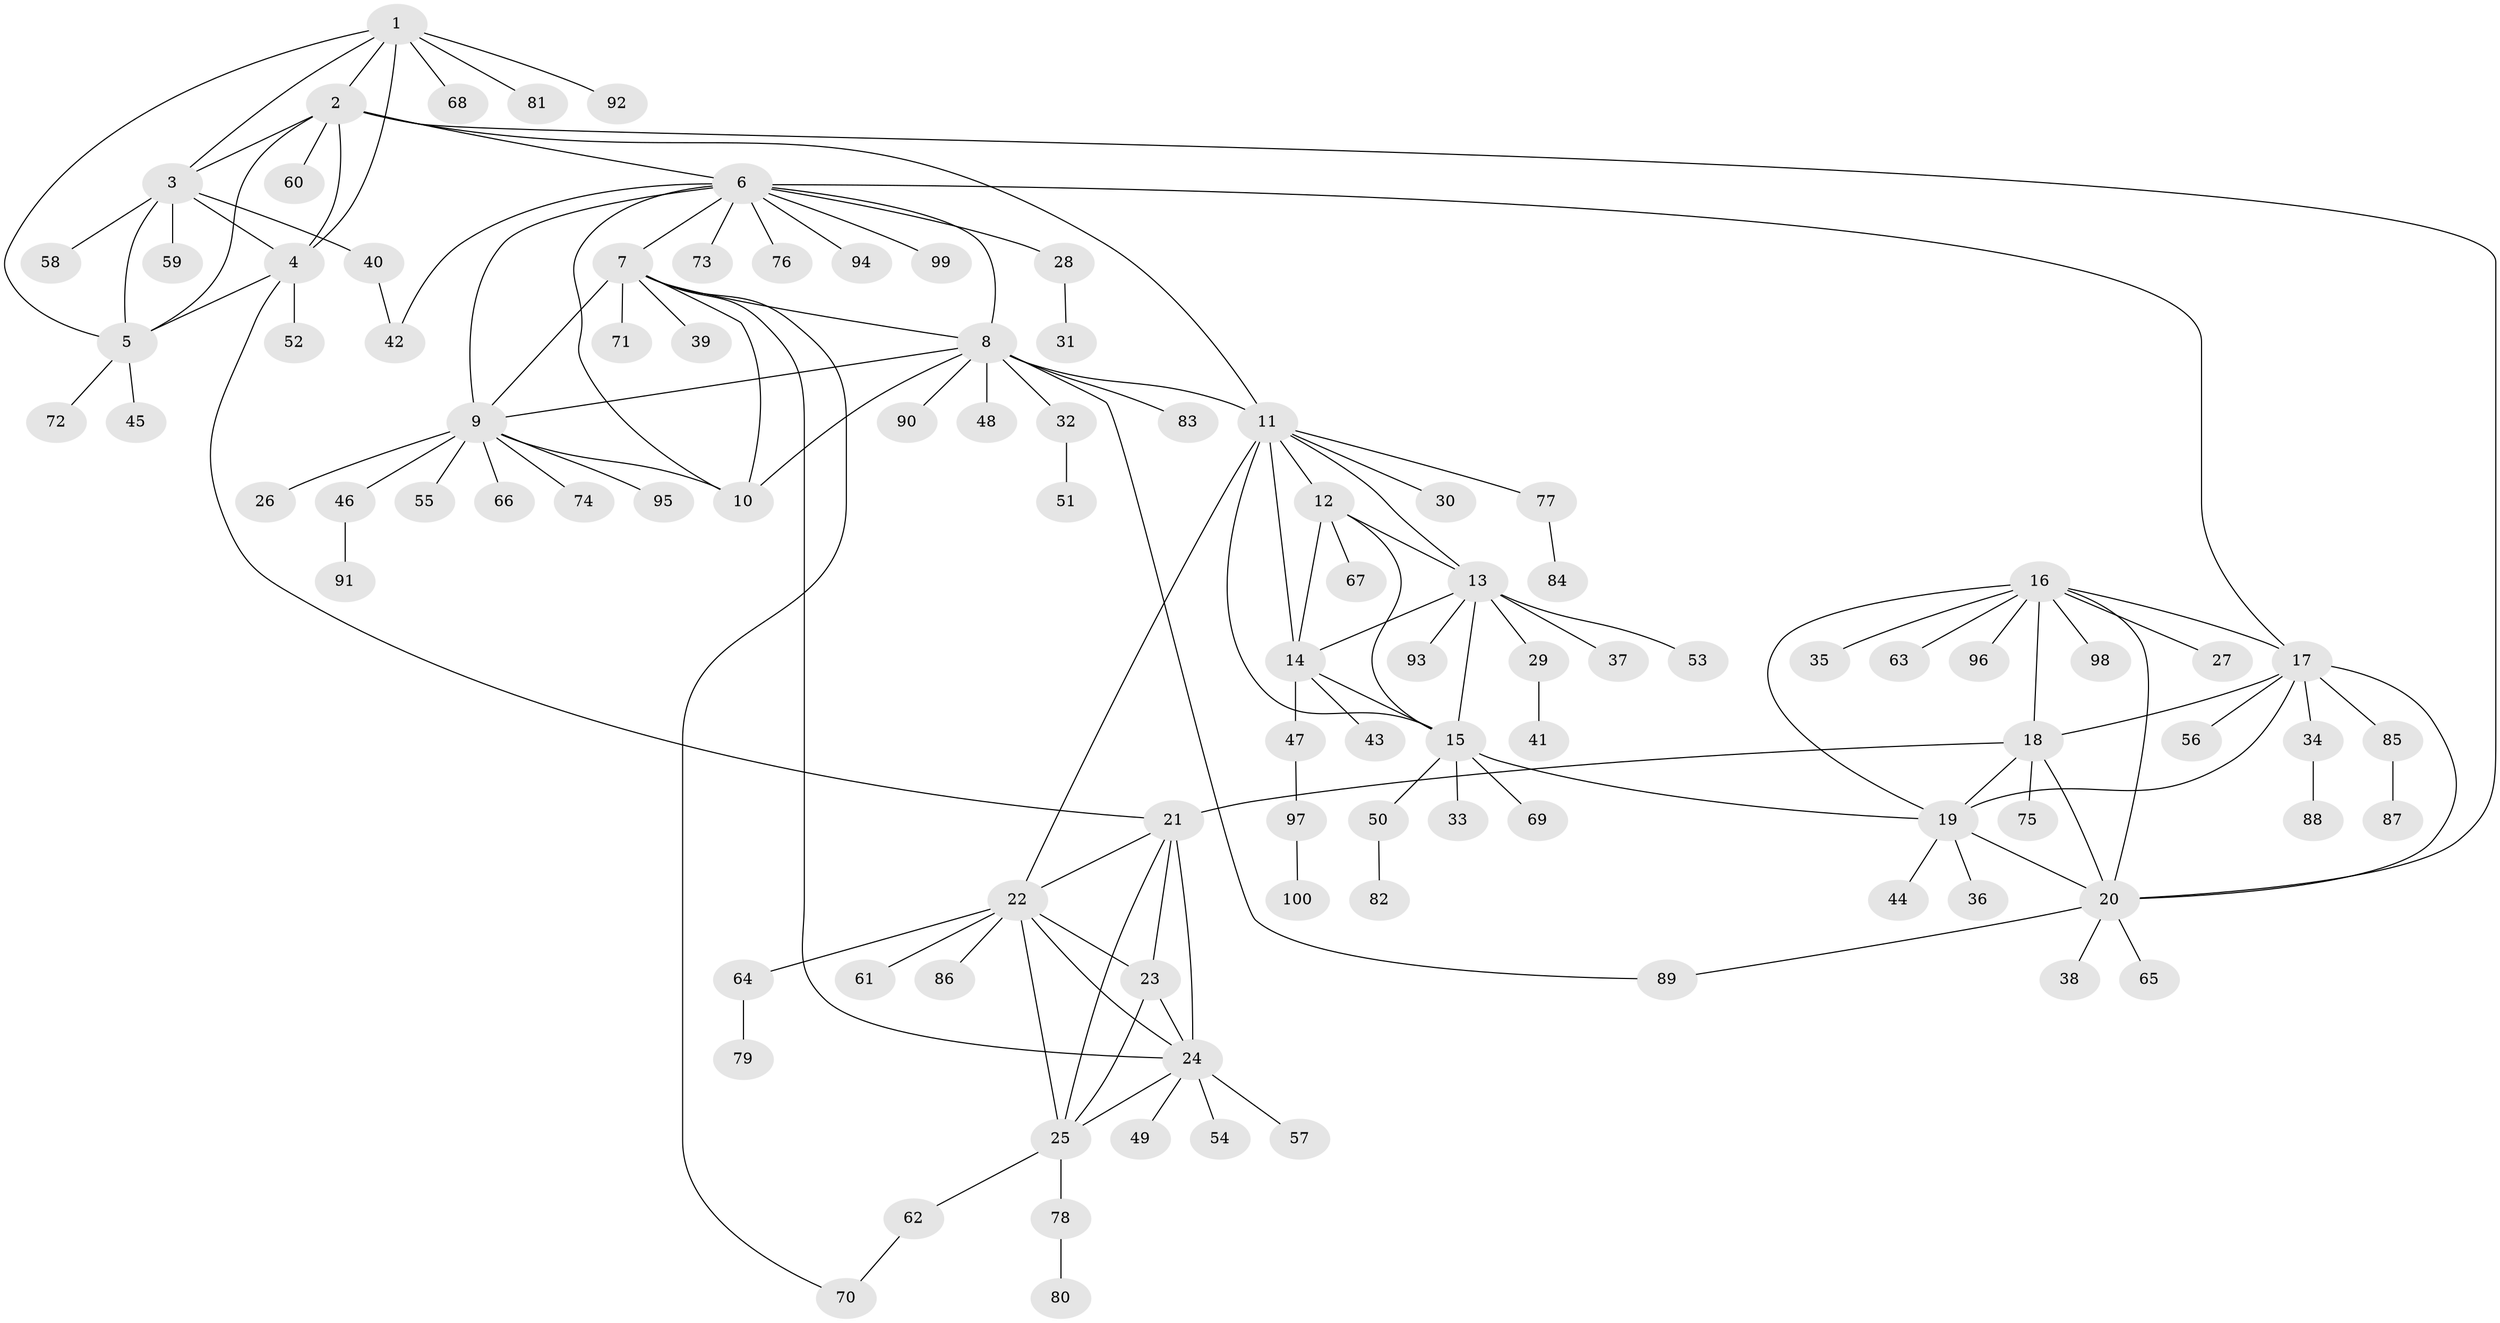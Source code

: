 // coarse degree distribution, {10: 0.04, 5: 0.02, 4: 0.04, 6: 0.02, 3: 0.02, 1: 0.8, 8: 0.02, 9: 0.02, 11: 0.02}
// Generated by graph-tools (version 1.1) at 2025/57/03/04/25 21:57:18]
// undirected, 100 vertices, 138 edges
graph export_dot {
graph [start="1"]
  node [color=gray90,style=filled];
  1;
  2;
  3;
  4;
  5;
  6;
  7;
  8;
  9;
  10;
  11;
  12;
  13;
  14;
  15;
  16;
  17;
  18;
  19;
  20;
  21;
  22;
  23;
  24;
  25;
  26;
  27;
  28;
  29;
  30;
  31;
  32;
  33;
  34;
  35;
  36;
  37;
  38;
  39;
  40;
  41;
  42;
  43;
  44;
  45;
  46;
  47;
  48;
  49;
  50;
  51;
  52;
  53;
  54;
  55;
  56;
  57;
  58;
  59;
  60;
  61;
  62;
  63;
  64;
  65;
  66;
  67;
  68;
  69;
  70;
  71;
  72;
  73;
  74;
  75;
  76;
  77;
  78;
  79;
  80;
  81;
  82;
  83;
  84;
  85;
  86;
  87;
  88;
  89;
  90;
  91;
  92;
  93;
  94;
  95;
  96;
  97;
  98;
  99;
  100;
  1 -- 2;
  1 -- 3;
  1 -- 4;
  1 -- 5;
  1 -- 68;
  1 -- 81;
  1 -- 92;
  2 -- 3;
  2 -- 4;
  2 -- 5;
  2 -- 6;
  2 -- 11;
  2 -- 20;
  2 -- 60;
  3 -- 4;
  3 -- 5;
  3 -- 40;
  3 -- 58;
  3 -- 59;
  4 -- 5;
  4 -- 21;
  4 -- 52;
  5 -- 45;
  5 -- 72;
  6 -- 7;
  6 -- 8;
  6 -- 9;
  6 -- 10;
  6 -- 17;
  6 -- 28;
  6 -- 42;
  6 -- 73;
  6 -- 76;
  6 -- 94;
  6 -- 99;
  7 -- 8;
  7 -- 9;
  7 -- 10;
  7 -- 24;
  7 -- 39;
  7 -- 70;
  7 -- 71;
  8 -- 9;
  8 -- 10;
  8 -- 11;
  8 -- 32;
  8 -- 48;
  8 -- 83;
  8 -- 89;
  8 -- 90;
  9 -- 10;
  9 -- 26;
  9 -- 46;
  9 -- 55;
  9 -- 66;
  9 -- 74;
  9 -- 95;
  11 -- 12;
  11 -- 13;
  11 -- 14;
  11 -- 15;
  11 -- 22;
  11 -- 30;
  11 -- 77;
  12 -- 13;
  12 -- 14;
  12 -- 15;
  12 -- 67;
  13 -- 14;
  13 -- 15;
  13 -- 29;
  13 -- 37;
  13 -- 53;
  13 -- 93;
  14 -- 15;
  14 -- 43;
  14 -- 47;
  15 -- 19;
  15 -- 33;
  15 -- 50;
  15 -- 69;
  16 -- 17;
  16 -- 18;
  16 -- 19;
  16 -- 20;
  16 -- 27;
  16 -- 35;
  16 -- 63;
  16 -- 96;
  16 -- 98;
  17 -- 18;
  17 -- 19;
  17 -- 20;
  17 -- 34;
  17 -- 56;
  17 -- 85;
  18 -- 19;
  18 -- 20;
  18 -- 21;
  18 -- 75;
  19 -- 20;
  19 -- 36;
  19 -- 44;
  20 -- 38;
  20 -- 65;
  20 -- 89;
  21 -- 22;
  21 -- 23;
  21 -- 24;
  21 -- 25;
  22 -- 23;
  22 -- 24;
  22 -- 25;
  22 -- 61;
  22 -- 64;
  22 -- 86;
  23 -- 24;
  23 -- 25;
  24 -- 25;
  24 -- 49;
  24 -- 54;
  24 -- 57;
  25 -- 62;
  25 -- 78;
  28 -- 31;
  29 -- 41;
  32 -- 51;
  34 -- 88;
  40 -- 42;
  46 -- 91;
  47 -- 97;
  50 -- 82;
  62 -- 70;
  64 -- 79;
  77 -- 84;
  78 -- 80;
  85 -- 87;
  97 -- 100;
}
